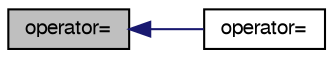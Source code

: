 digraph "operator="
{
  bgcolor="transparent";
  edge [fontname="FreeSans",fontsize="10",labelfontname="FreeSans",labelfontsize="10"];
  node [fontname="FreeSans",fontsize="10",shape=record];
  rankdir="LR";
  Node807 [label="operator=",height=0.2,width=0.4,color="black", fillcolor="grey75", style="filled", fontcolor="black"];
  Node807 -> Node808 [dir="back",color="midnightblue",fontsize="10",style="solid",fontname="FreeSans"];
  Node808 [label="operator=",height=0.2,width=0.4,color="black",URL="$a26306.html#a7722b4036641da0b6c5fd9b4a391fd23"];
}
